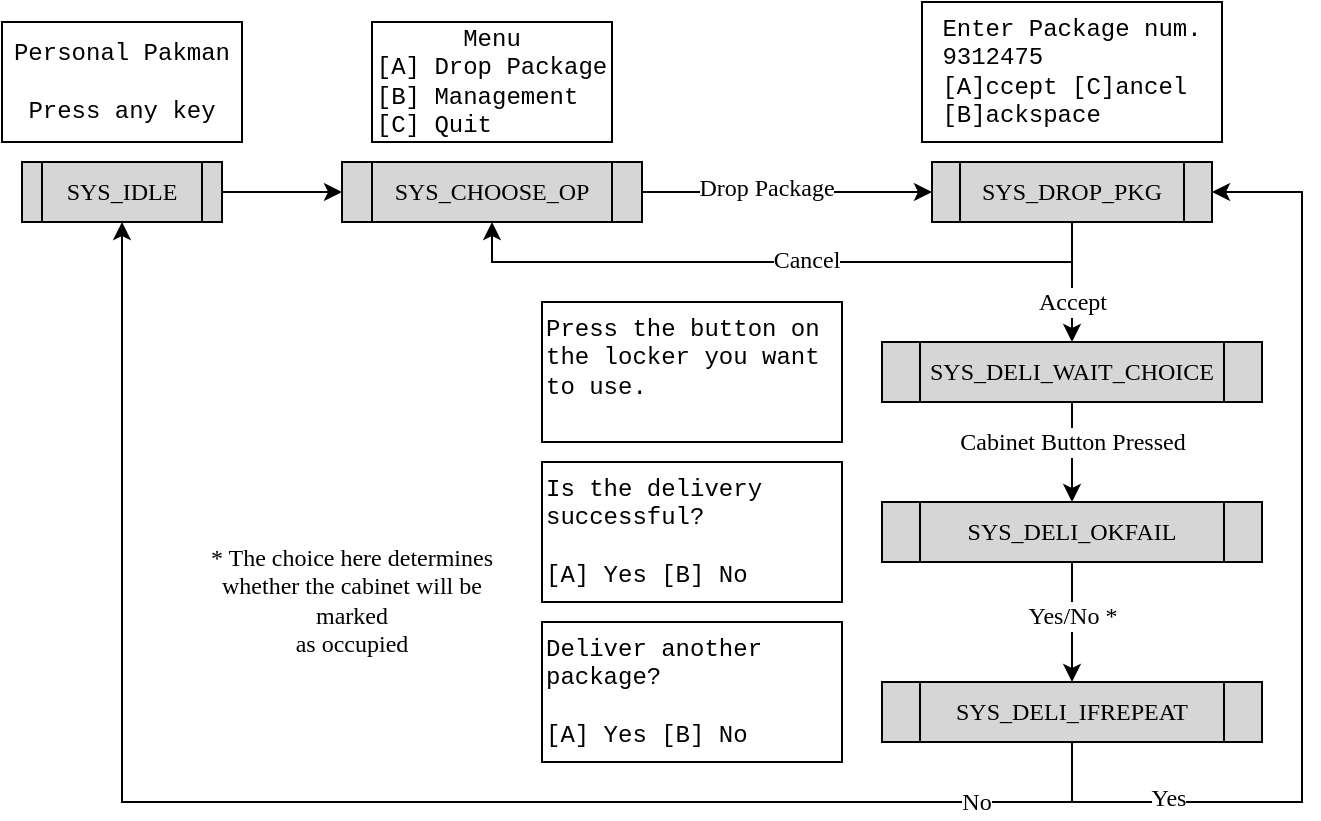 <mxfile version="12.3.8" type="device" pages="1"><diagram id="1Z1XLyU1bwplR3aRbpXb" name="Page-1"><mxGraphModel dx="1178" dy="614" grid="1" gridSize="10" guides="1" tooltips="1" connect="1" arrows="1" fold="1" page="1" pageScale="1" pageWidth="827" pageHeight="1169" math="0" shadow="0"><root><mxCell id="0"/><mxCell id="1" parent="0"/><mxCell id="GElRAcDOu7011pdDa8u9-4" style="edgeStyle=orthogonalEdgeStyle;rounded=0;orthogonalLoop=1;jettySize=auto;html=1;exitX=1;exitY=0.5;exitDx=0;exitDy=0;entryX=0;entryY=0.5;entryDx=0;entryDy=0;" edge="1" parent="1" source="GElRAcDOu7011pdDa8u9-1" target="GElRAcDOu7011pdDa8u9-2"><mxGeometry relative="1" as="geometry"/></mxCell><mxCell id="GElRAcDOu7011pdDa8u9-1" value="&lt;font&gt;SYS_IDLE&lt;/font&gt;" style="shape=process;whiteSpace=wrap;html=1;backgroundOutline=1;fontFamily=Lucida Console;labelBackgroundColor=none;fillColor=#D6D6D6;" vertex="1" parent="1"><mxGeometry x="60" y="140" width="100" height="30" as="geometry"/></mxCell><mxCell id="GElRAcDOu7011pdDa8u9-10" style="edgeStyle=orthogonalEdgeStyle;rounded=0;orthogonalLoop=1;jettySize=auto;html=1;exitX=1;exitY=0.5;exitDx=0;exitDy=0;entryX=0;entryY=0.5;entryDx=0;entryDy=0;fontFamily=Lucida Console;" edge="1" parent="1" source="GElRAcDOu7011pdDa8u9-2" target="GElRAcDOu7011pdDa8u9-7"><mxGeometry relative="1" as="geometry"/></mxCell><mxCell id="GElRAcDOu7011pdDa8u9-11" value="Drop Package" style="text;html=1;align=center;verticalAlign=middle;resizable=0;points=[];;labelBackgroundColor=#ffffff;fontFamily=Lucida Console;" vertex="1" connectable="0" parent="GElRAcDOu7011pdDa8u9-10"><mxGeometry x="-0.153" y="2" relative="1" as="geometry"><mxPoint as="offset"/></mxGeometry></mxCell><mxCell id="GElRAcDOu7011pdDa8u9-2" value="SYS_CHOOSE_OP" style="shape=process;whiteSpace=wrap;html=1;backgroundOutline=1;fontFamily=Lucida Console;fillColor=#D6D6D6;" vertex="1" parent="1"><mxGeometry x="220" y="140" width="150" height="30" as="geometry"/></mxCell><mxCell id="GElRAcDOu7011pdDa8u9-5" value="&lt;font&gt;Personal Pakman&lt;br&gt;&lt;br&gt;Press any key&lt;/font&gt;" style="rounded=0;whiteSpace=wrap;html=1;fontFamily=Courier New;" vertex="1" parent="1"><mxGeometry x="50" y="70" width="120" height="60" as="geometry"/></mxCell><mxCell id="GElRAcDOu7011pdDa8u9-6" value="&lt;font&gt;Menu&lt;br&gt;&lt;div style=&quot;text-align: left&quot;&gt;[A] Drop Package&lt;/div&gt;&lt;div style=&quot;text-align: left&quot;&gt;[B] Management&lt;/div&gt;&lt;div style=&quot;text-align: left&quot;&gt;[C] Quit&lt;/div&gt;&lt;/font&gt;" style="rounded=0;whiteSpace=wrap;html=1;fontFamily=Courier New;" vertex="1" parent="1"><mxGeometry x="235" y="70" width="120" height="60" as="geometry"/></mxCell><mxCell id="GElRAcDOu7011pdDa8u9-14" style="edgeStyle=orthogonalEdgeStyle;rounded=0;orthogonalLoop=1;jettySize=auto;html=1;exitX=0.5;exitY=1;exitDx=0;exitDy=0;fontFamily=Lucida Console;" edge="1" parent="1" source="GElRAcDOu7011pdDa8u9-7" target="GElRAcDOu7011pdDa8u9-12"><mxGeometry relative="1" as="geometry"/></mxCell><mxCell id="GElRAcDOu7011pdDa8u9-15" value="Accept" style="text;html=1;align=center;verticalAlign=middle;resizable=0;points=[];;labelBackgroundColor=#ffffff;fontFamily=Lucida Console;" vertex="1" connectable="0" parent="GElRAcDOu7011pdDa8u9-14"><mxGeometry x="0.009" y="6" relative="1" as="geometry"><mxPoint x="-6" y="9.5" as="offset"/></mxGeometry></mxCell><mxCell id="GElRAcDOu7011pdDa8u9-18" style="edgeStyle=orthogonalEdgeStyle;rounded=0;orthogonalLoop=1;jettySize=auto;html=1;exitX=0.5;exitY=1;exitDx=0;exitDy=0;entryX=0.5;entryY=1;entryDx=0;entryDy=0;fontFamily=Lucida Console;" edge="1" parent="1" source="GElRAcDOu7011pdDa8u9-7" target="GElRAcDOu7011pdDa8u9-2"><mxGeometry relative="1" as="geometry"/></mxCell><mxCell id="GElRAcDOu7011pdDa8u9-19" value="Cancel" style="text;html=1;align=center;verticalAlign=middle;resizable=0;points=[];;labelBackgroundColor=#ffffff;fontFamily=Lucida Console;" vertex="1" connectable="0" parent="GElRAcDOu7011pdDa8u9-18"><mxGeometry x="-0.071" y="-1" relative="1" as="geometry"><mxPoint as="offset"/></mxGeometry></mxCell><mxCell id="GElRAcDOu7011pdDa8u9-7" value="SYS_DROP_PKG" style="shape=process;whiteSpace=wrap;html=1;backgroundOutline=1;fontFamily=Lucida Console;fillColor=#D6D6D6;" vertex="1" parent="1"><mxGeometry x="515" y="140" width="140" height="30" as="geometry"/></mxCell><mxCell id="GElRAcDOu7011pdDa8u9-8" value="&lt;div style=&quot;text-align: left&quot;&gt;&lt;span style=&quot;&quot;&gt;Enter Package num.&lt;/span&gt;&lt;/div&gt;&lt;div style=&quot;text-align: left&quot;&gt;&lt;span style=&quot;&quot;&gt;9312475&lt;/span&gt;&lt;/div&gt;&lt;div style=&quot;text-align: left&quot;&gt;&lt;span style=&quot;&quot;&gt;[A]ccept [C]ancel&lt;/span&gt;&lt;/div&gt;&lt;div style=&quot;text-align: left&quot;&gt;&lt;span style=&quot;&quot;&gt;[B]ackspace&lt;/span&gt;&lt;/div&gt;" style="rounded=0;whiteSpace=wrap;html=1;fontFamily=Courier New;" vertex="1" parent="1"><mxGeometry x="510" y="60" width="150" height="70" as="geometry"/></mxCell><mxCell id="GElRAcDOu7011pdDa8u9-23" style="edgeStyle=orthogonalEdgeStyle;rounded=0;orthogonalLoop=1;jettySize=auto;html=1;entryX=0.5;entryY=0;entryDx=0;entryDy=0;fontFamily=Lucida Console;" edge="1" parent="1" source="GElRAcDOu7011pdDa8u9-12" target="GElRAcDOu7011pdDa8u9-21"><mxGeometry relative="1" as="geometry"/></mxCell><mxCell id="GElRAcDOu7011pdDa8u9-24" value="Cabinet Button Pressed" style="text;html=1;align=center;verticalAlign=middle;resizable=0;points=[];;labelBackgroundColor=#ffffff;fontFamily=Lucida Console;" vertex="1" connectable="0" parent="GElRAcDOu7011pdDa8u9-23"><mxGeometry x="0.004" y="-13" relative="1" as="geometry"><mxPoint x="13" y="-5" as="offset"/></mxGeometry></mxCell><mxCell id="GElRAcDOu7011pdDa8u9-12" value="SYS_DELI_WAIT_CHOICE" style="shape=process;whiteSpace=wrap;html=1;backgroundOutline=1;fontFamily=Lucida Console;fillColor=#D6D6D6;" vertex="1" parent="1"><mxGeometry x="490" y="230" width="190" height="30" as="geometry"/></mxCell><mxCell id="GElRAcDOu7011pdDa8u9-20" value="&lt;div&gt;&lt;font&gt;Press the button on&lt;/font&gt;&lt;/div&gt;&lt;div&gt;&lt;font&gt;the locker you want&lt;/font&gt;&lt;/div&gt;&lt;div&gt;&lt;font&gt;to use.&lt;/font&gt;&lt;/div&gt;&lt;div&gt;&lt;font&gt;&lt;br&gt;&lt;/font&gt;&lt;/div&gt;" style="rounded=0;whiteSpace=wrap;html=1;align=left;fontFamily=Courier New;" vertex="1" parent="1"><mxGeometry x="320" y="210" width="150" height="70" as="geometry"/></mxCell><mxCell id="GElRAcDOu7011pdDa8u9-28" style="edgeStyle=orthogonalEdgeStyle;rounded=0;orthogonalLoop=1;jettySize=auto;html=1;entryX=0.5;entryY=0;entryDx=0;entryDy=0;fontFamily=Lucida Console;" edge="1" parent="1" source="GElRAcDOu7011pdDa8u9-21" target="GElRAcDOu7011pdDa8u9-26"><mxGeometry relative="1" as="geometry"/></mxCell><mxCell id="GElRAcDOu7011pdDa8u9-29" value="Yes/No *" style="text;html=1;align=center;verticalAlign=middle;resizable=0;points=[];;labelBackgroundColor=#ffffff;fontFamily=Lucida Console;" vertex="1" connectable="0" parent="GElRAcDOu7011pdDa8u9-28"><mxGeometry x="-0.005" y="-10" relative="1" as="geometry"><mxPoint x="10" y="-3" as="offset"/></mxGeometry></mxCell><mxCell id="GElRAcDOu7011pdDa8u9-21" value="SYS_DELI_OKFAIL" style="shape=process;whiteSpace=wrap;html=1;backgroundOutline=1;fontFamily=Lucida Console;fillColor=#D6D6D6;" vertex="1" parent="1"><mxGeometry x="490" y="310" width="190" height="30" as="geometry"/></mxCell><mxCell id="GElRAcDOu7011pdDa8u9-25" value="&lt;div&gt;&lt;font&gt;Is the delivery&lt;/font&gt;&lt;/div&gt;&lt;div&gt;&lt;font&gt;successful?&lt;/font&gt;&lt;/div&gt;&lt;div&gt;&lt;font&gt;&lt;br&gt;&lt;/font&gt;&lt;/div&gt;&lt;div&gt;&lt;font&gt;[A] Yes [B] No&lt;/font&gt;&lt;/div&gt;" style="rounded=0;whiteSpace=wrap;html=1;align=left;fontFamily=Courier New;" vertex="1" parent="1"><mxGeometry x="320" y="290" width="150" height="70" as="geometry"/></mxCell><mxCell id="GElRAcDOu7011pdDa8u9-33" style="edgeStyle=orthogonalEdgeStyle;rounded=0;orthogonalLoop=1;jettySize=auto;html=1;entryX=1;entryY=0.5;entryDx=0;entryDy=0;fontFamily=Lucida Console;" edge="1" parent="1" source="GElRAcDOu7011pdDa8u9-26" target="GElRAcDOu7011pdDa8u9-7"><mxGeometry relative="1" as="geometry"><Array as="points"><mxPoint x="585" y="460"/><mxPoint x="700" y="460"/><mxPoint x="700" y="155"/></Array></mxGeometry></mxCell><mxCell id="GElRAcDOu7011pdDa8u9-39" value="Yes" style="text;html=1;align=center;verticalAlign=middle;resizable=0;points=[];;labelBackgroundColor=#ffffff;fontFamily=Lucida Console;" vertex="1" connectable="0" parent="GElRAcDOu7011pdDa8u9-33"><mxGeometry x="-0.684" y="2" relative="1" as="geometry"><mxPoint as="offset"/></mxGeometry></mxCell><mxCell id="GElRAcDOu7011pdDa8u9-36" style="edgeStyle=orthogonalEdgeStyle;rounded=0;orthogonalLoop=1;jettySize=auto;html=1;entryX=0.5;entryY=1;entryDx=0;entryDy=0;fontFamily=Lucida Console;" edge="1" parent="1" source="GElRAcDOu7011pdDa8u9-26" target="GElRAcDOu7011pdDa8u9-1"><mxGeometry relative="1" as="geometry"><Array as="points"><mxPoint x="585" y="460"/><mxPoint x="110" y="460"/></Array></mxGeometry></mxCell><mxCell id="GElRAcDOu7011pdDa8u9-38" value="No" style="text;html=1;align=center;verticalAlign=middle;resizable=0;points=[];;labelBackgroundColor=#ffffff;fontFamily=Lucida Console;" vertex="1" connectable="0" parent="GElRAcDOu7011pdDa8u9-36"><mxGeometry x="-0.803" relative="1" as="geometry"><mxPoint as="offset"/></mxGeometry></mxCell><mxCell id="GElRAcDOu7011pdDa8u9-26" value="SYS_DELI_IFREPEAT" style="shape=process;whiteSpace=wrap;html=1;backgroundOutline=1;fontFamily=Lucida Console;fillColor=#D6D6D6;" vertex="1" parent="1"><mxGeometry x="490" y="400" width="190" height="30" as="geometry"/></mxCell><mxCell id="GElRAcDOu7011pdDa8u9-30" value="* The choice here determines&lt;br&gt;whether the cabinet will be marked&lt;br&gt;as occupied" style="text;html=1;strokeColor=none;fillColor=none;align=center;verticalAlign=middle;whiteSpace=wrap;rounded=0;fontFamily=Lucida Console;" vertex="1" parent="1"><mxGeometry x="140" y="325" width="170" height="68" as="geometry"/></mxCell><mxCell id="GElRAcDOu7011pdDa8u9-31" value="&lt;div&gt;&lt;font&gt;Deliver another package?&lt;/font&gt;&lt;/div&gt;&lt;div&gt;&lt;font&gt;&lt;br&gt;&lt;/font&gt;&lt;/div&gt;&lt;div&gt;&lt;font&gt;[A] Yes [B] No&lt;/font&gt;&lt;/div&gt;" style="rounded=0;whiteSpace=wrap;html=1;align=left;fontFamily=Courier New;" vertex="1" parent="1"><mxGeometry x="320" y="370" width="150" height="70" as="geometry"/></mxCell></root></mxGraphModel></diagram></mxfile>